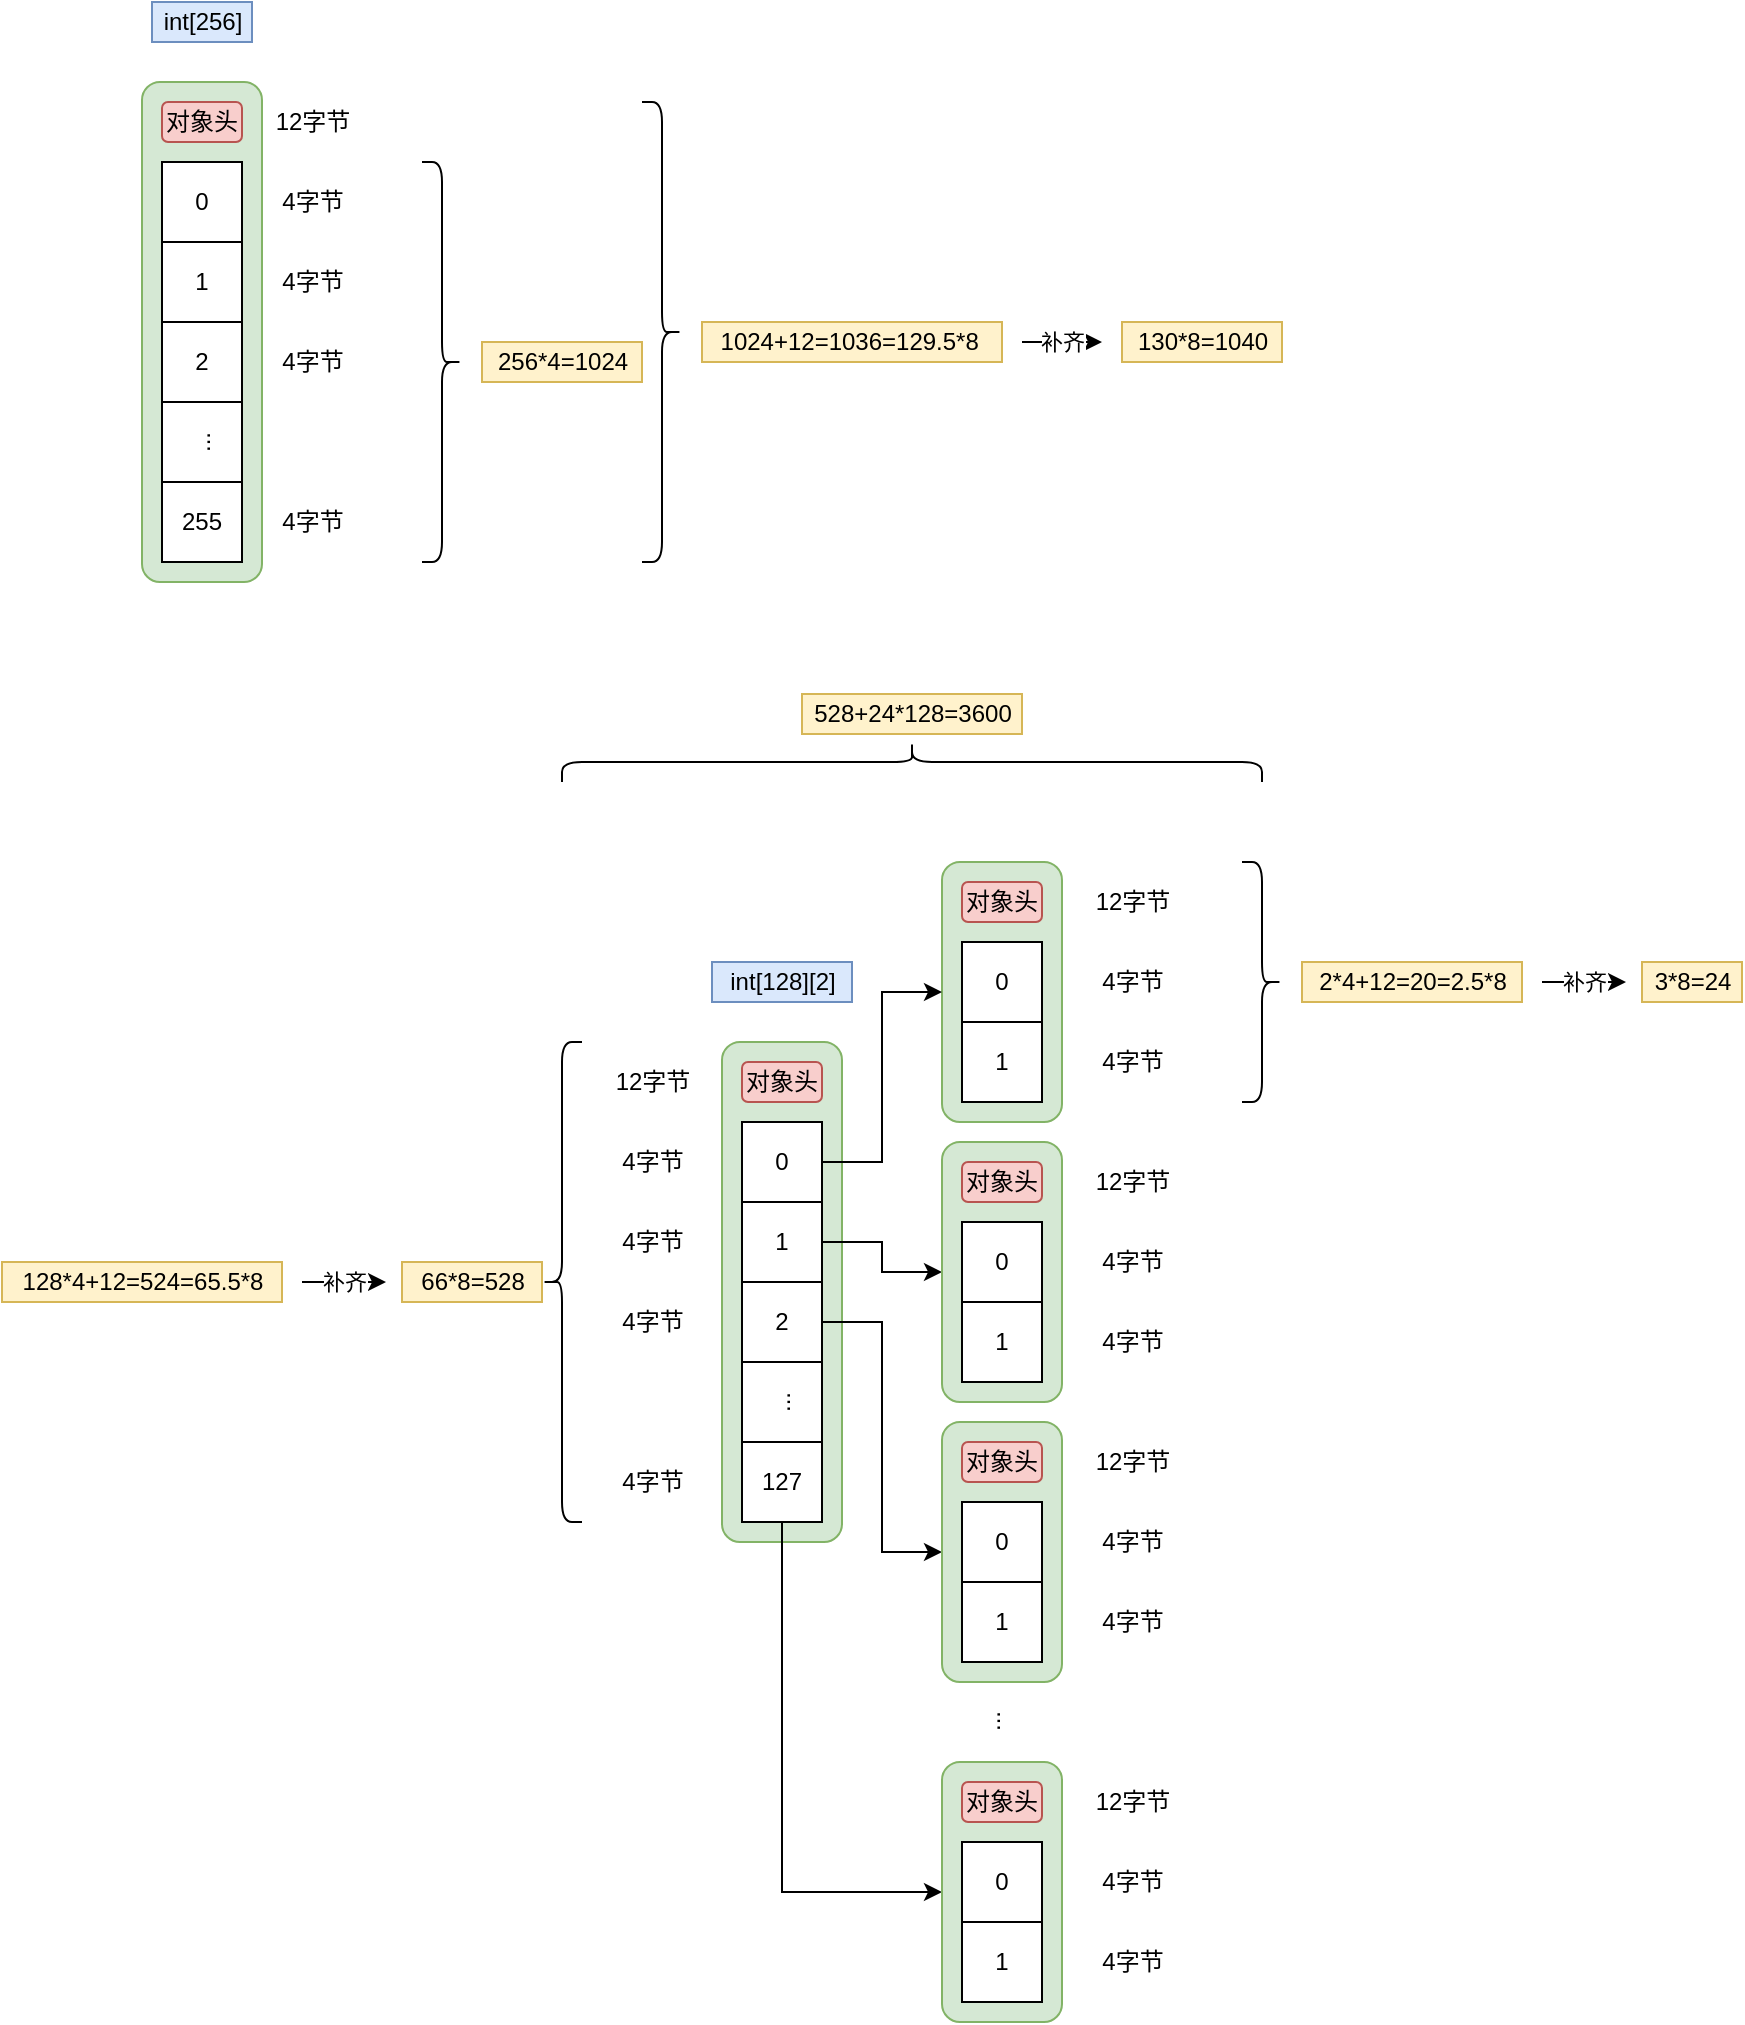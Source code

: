 <mxfile version="12.4.2" type="device" pages="1"><diagram id="VAgk1lUOX7kcCUPEpi-Y" name="第 1 页"><mxGraphModel dx="1106" dy="830" grid="1" gridSize="10" guides="1" tooltips="1" connect="1" arrows="1" fold="1" page="1" pageScale="1" pageWidth="827" pageHeight="1169" math="0" shadow="0"><root><mxCell id="0"/><mxCell id="1" parent="0"/><mxCell id="bIohRchDan4YB3w1OO5e-42" value="" style="rounded=1;whiteSpace=wrap;html=1;fillColor=#d5e8d4;strokeColor=#82b366;" parent="1" vertex="1"><mxGeometry x="510" y="560" width="60" height="130" as="geometry"/></mxCell><mxCell id="bIohRchDan4YB3w1OO5e-19" value="" style="rounded=1;whiteSpace=wrap;html=1;fillColor=#d5e8d4;strokeColor=#82b366;" parent="1" vertex="1"><mxGeometry x="110" y="170" width="60" height="250" as="geometry"/></mxCell><mxCell id="bIohRchDan4YB3w1OO5e-1" value="0" style="rounded=0;whiteSpace=wrap;html=1;" parent="1" vertex="1"><mxGeometry x="120" y="210" width="40" height="40" as="geometry"/></mxCell><mxCell id="bIohRchDan4YB3w1OO5e-2" value="1" style="rounded=0;whiteSpace=wrap;html=1;" parent="1" vertex="1"><mxGeometry x="120" y="250" width="40" height="40" as="geometry"/></mxCell><mxCell id="bIohRchDan4YB3w1OO5e-3" value="2" style="rounded=0;whiteSpace=wrap;html=1;" parent="1" vertex="1"><mxGeometry x="120" y="290" width="40" height="40" as="geometry"/></mxCell><mxCell id="bIohRchDan4YB3w1OO5e-4" value="..." style="rounded=0;whiteSpace=wrap;html=1;horizontal=0;" parent="1" vertex="1"><mxGeometry x="120" y="330" width="40" height="40" as="geometry"/></mxCell><mxCell id="bIohRchDan4YB3w1OO5e-5" value="255" style="rounded=0;whiteSpace=wrap;html=1;" parent="1" vertex="1"><mxGeometry x="120" y="370" width="40" height="40" as="geometry"/></mxCell><mxCell id="bIohRchDan4YB3w1OO5e-7" value="对象头" style="rounded=1;whiteSpace=wrap;html=1;fillColor=#f8cecc;strokeColor=#b85450;" parent="1" vertex="1"><mxGeometry x="120" y="180" width="40" height="20" as="geometry"/></mxCell><mxCell id="bIohRchDan4YB3w1OO5e-8" value="12字节" style="text;html=1;align=center;verticalAlign=middle;resizable=0;points=[];;autosize=1;" parent="1" vertex="1"><mxGeometry x="170" y="180" width="50" height="20" as="geometry"/></mxCell><mxCell id="bIohRchDan4YB3w1OO5e-9" value="int[256]" style="text;html=1;align=center;verticalAlign=middle;resizable=0;points=[];;autosize=1;fillColor=#dae8fc;strokeColor=#6c8ebf;" parent="1" vertex="1"><mxGeometry x="115" y="130" width="50" height="20" as="geometry"/></mxCell><mxCell id="bIohRchDan4YB3w1OO5e-10" value="4字节" style="text;html=1;align=center;verticalAlign=middle;resizable=0;points=[];;autosize=1;" parent="1" vertex="1"><mxGeometry x="170" y="220" width="50" height="20" as="geometry"/></mxCell><mxCell id="bIohRchDan4YB3w1OO5e-11" value="4字节" style="text;html=1;align=center;verticalAlign=middle;resizable=0;points=[];;autosize=1;" parent="1" vertex="1"><mxGeometry x="170" y="260" width="50" height="20" as="geometry"/></mxCell><mxCell id="bIohRchDan4YB3w1OO5e-12" value="4字节" style="text;html=1;align=center;verticalAlign=middle;resizable=0;points=[];;autosize=1;" parent="1" vertex="1"><mxGeometry x="170" y="300" width="50" height="20" as="geometry"/></mxCell><mxCell id="bIohRchDan4YB3w1OO5e-13" value="4字节" style="text;html=1;align=center;verticalAlign=middle;resizable=0;points=[];;autosize=1;" parent="1" vertex="1"><mxGeometry x="170" y="380" width="50" height="20" as="geometry"/></mxCell><mxCell id="bIohRchDan4YB3w1OO5e-15" value="" style="shape=curlyBracket;whiteSpace=wrap;html=1;rounded=1;direction=west;" parent="1" vertex="1"><mxGeometry x="250" y="210" width="20" height="200" as="geometry"/></mxCell><mxCell id="bIohRchDan4YB3w1OO5e-18" value="256*4=1024" style="text;html=1;align=center;verticalAlign=middle;resizable=0;points=[];;autosize=1;fillColor=#fff2cc;strokeColor=#d6b656;" parent="1" vertex="1"><mxGeometry x="280" y="300" width="80" height="20" as="geometry"/></mxCell><mxCell id="bIohRchDan4YB3w1OO5e-23" value="" style="shape=curlyBracket;whiteSpace=wrap;html=1;rounded=1;direction=west;" parent="1" vertex="1"><mxGeometry x="360" y="180" width="20" height="230" as="geometry"/></mxCell><mxCell id="bIohRchDan4YB3w1OO5e-24" value="1024+12=1036=129.5*8&amp;nbsp;" style="text;html=1;align=center;verticalAlign=middle;resizable=0;points=[];;autosize=1;fillColor=#fff2cc;strokeColor=#d6b656;" parent="1" vertex="1"><mxGeometry x="390" y="290" width="150" height="20" as="geometry"/></mxCell><mxCell id="bIohRchDan4YB3w1OO5e-25" value="130*8=1040" style="text;html=1;align=center;verticalAlign=middle;resizable=0;points=[];;autosize=1;fillColor=#fff2cc;strokeColor=#d6b656;" parent="1" vertex="1"><mxGeometry x="600" y="290" width="80" height="20" as="geometry"/></mxCell><mxCell id="bIohRchDan4YB3w1OO5e-26" value="补齐" style="endArrow=classic;html=1;" parent="1" edge="1"><mxGeometry width="50" height="50" relative="1" as="geometry"><mxPoint x="550" y="300" as="sourcePoint"/><mxPoint x="590" y="300" as="targetPoint"/></mxGeometry></mxCell><mxCell id="bIohRchDan4YB3w1OO5e-27" value="int[128][2]" style="text;html=1;align=center;verticalAlign=middle;resizable=0;points=[];;autosize=1;fillColor=#dae8fc;strokeColor=#6c8ebf;" parent="1" vertex="1"><mxGeometry x="395" y="610" width="70" height="20" as="geometry"/></mxCell><mxCell id="bIohRchDan4YB3w1OO5e-28" value="" style="rounded=1;whiteSpace=wrap;html=1;fillColor=#d5e8d4;strokeColor=#82b366;" parent="1" vertex="1"><mxGeometry x="400" y="650" width="60" height="250" as="geometry"/></mxCell><mxCell id="bIohRchDan4YB3w1OO5e-71" style="edgeStyle=orthogonalEdgeStyle;rounded=0;orthogonalLoop=1;jettySize=auto;html=1;entryX=0;entryY=0.5;entryDx=0;entryDy=0;" parent="1" source="bIohRchDan4YB3w1OO5e-29" target="bIohRchDan4YB3w1OO5e-42" edge="1"><mxGeometry relative="1" as="geometry"/></mxCell><mxCell id="bIohRchDan4YB3w1OO5e-29" value="0" style="rounded=0;whiteSpace=wrap;html=1;" parent="1" vertex="1"><mxGeometry x="410" y="690" width="40" height="40" as="geometry"/></mxCell><mxCell id="bIohRchDan4YB3w1OO5e-69" style="edgeStyle=orthogonalEdgeStyle;rounded=0;orthogonalLoop=1;jettySize=auto;html=1;" parent="1" source="bIohRchDan4YB3w1OO5e-30" target="bIohRchDan4YB3w1OO5e-48" edge="1"><mxGeometry relative="1" as="geometry"/></mxCell><mxCell id="bIohRchDan4YB3w1OO5e-30" value="1" style="rounded=0;whiteSpace=wrap;html=1;" parent="1" vertex="1"><mxGeometry x="410" y="730" width="40" height="40" as="geometry"/></mxCell><mxCell id="bIohRchDan4YB3w1OO5e-70" style="edgeStyle=orthogonalEdgeStyle;rounded=0;orthogonalLoop=1;jettySize=auto;html=1;entryX=0;entryY=0.5;entryDx=0;entryDy=0;" parent="1" source="bIohRchDan4YB3w1OO5e-31" target="bIohRchDan4YB3w1OO5e-55" edge="1"><mxGeometry relative="1" as="geometry"/></mxCell><mxCell id="bIohRchDan4YB3w1OO5e-31" value="2" style="rounded=0;whiteSpace=wrap;html=1;" parent="1" vertex="1"><mxGeometry x="410" y="770" width="40" height="40" as="geometry"/></mxCell><mxCell id="bIohRchDan4YB3w1OO5e-32" value="..." style="rounded=0;whiteSpace=wrap;html=1;horizontal=0;" parent="1" vertex="1"><mxGeometry x="410" y="810" width="40" height="40" as="geometry"/></mxCell><mxCell id="bIohRchDan4YB3w1OO5e-72" style="edgeStyle=orthogonalEdgeStyle;rounded=0;orthogonalLoop=1;jettySize=auto;html=1;entryX=0;entryY=0.5;entryDx=0;entryDy=0;" parent="1" source="bIohRchDan4YB3w1OO5e-33" target="bIohRchDan4YB3w1OO5e-62" edge="1"><mxGeometry relative="1" as="geometry"><Array as="points"><mxPoint x="430" y="1075"/></Array></mxGeometry></mxCell><mxCell id="bIohRchDan4YB3w1OO5e-33" value="127" style="rounded=0;whiteSpace=wrap;html=1;" parent="1" vertex="1"><mxGeometry x="410" y="850" width="40" height="40" as="geometry"/></mxCell><mxCell id="bIohRchDan4YB3w1OO5e-34" value="对象头" style="rounded=1;whiteSpace=wrap;html=1;fillColor=#f8cecc;strokeColor=#b85450;" parent="1" vertex="1"><mxGeometry x="410" y="660" width="40" height="20" as="geometry"/></mxCell><mxCell id="bIohRchDan4YB3w1OO5e-35" value="12字节" style="text;html=1;align=center;verticalAlign=middle;resizable=0;points=[];;autosize=1;" parent="1" vertex="1"><mxGeometry x="340" y="660" width="50" height="20" as="geometry"/></mxCell><mxCell id="bIohRchDan4YB3w1OO5e-36" value="4字节" style="text;html=1;align=center;verticalAlign=middle;resizable=0;points=[];;autosize=1;" parent="1" vertex="1"><mxGeometry x="340" y="700" width="50" height="20" as="geometry"/></mxCell><mxCell id="bIohRchDan4YB3w1OO5e-37" value="4字节" style="text;html=1;align=center;verticalAlign=middle;resizable=0;points=[];;autosize=1;" parent="1" vertex="1"><mxGeometry x="340" y="740" width="50" height="20" as="geometry"/></mxCell><mxCell id="bIohRchDan4YB3w1OO5e-38" value="4字节" style="text;html=1;align=center;verticalAlign=middle;resizable=0;points=[];;autosize=1;" parent="1" vertex="1"><mxGeometry x="340" y="780" width="50" height="20" as="geometry"/></mxCell><mxCell id="bIohRchDan4YB3w1OO5e-39" value="4字节" style="text;html=1;align=center;verticalAlign=middle;resizable=0;points=[];;autosize=1;" parent="1" vertex="1"><mxGeometry x="340" y="860" width="50" height="20" as="geometry"/></mxCell><mxCell id="bIohRchDan4YB3w1OO5e-40" value="0" style="rounded=0;whiteSpace=wrap;html=1;" parent="1" vertex="1"><mxGeometry x="520" y="600" width="40" height="40" as="geometry"/></mxCell><mxCell id="bIohRchDan4YB3w1OO5e-41" value="1" style="rounded=0;whiteSpace=wrap;html=1;" parent="1" vertex="1"><mxGeometry x="520" y="640" width="40" height="40" as="geometry"/></mxCell><mxCell id="bIohRchDan4YB3w1OO5e-44" value="对象头" style="rounded=1;whiteSpace=wrap;html=1;fillColor=#f8cecc;strokeColor=#b85450;" parent="1" vertex="1"><mxGeometry x="520" y="570" width="40" height="20" as="geometry"/></mxCell><mxCell id="bIohRchDan4YB3w1OO5e-45" value="12字节" style="text;html=1;align=center;verticalAlign=middle;resizable=0;points=[];;autosize=1;" parent="1" vertex="1"><mxGeometry x="580" y="570" width="50" height="20" as="geometry"/></mxCell><mxCell id="bIohRchDan4YB3w1OO5e-46" value="4字节" style="text;html=1;align=center;verticalAlign=middle;resizable=0;points=[];;autosize=1;" parent="1" vertex="1"><mxGeometry x="580" y="610" width="50" height="20" as="geometry"/></mxCell><mxCell id="bIohRchDan4YB3w1OO5e-47" value="4字节" style="text;html=1;align=center;verticalAlign=middle;resizable=0;points=[];;autosize=1;" parent="1" vertex="1"><mxGeometry x="580" y="650" width="50" height="20" as="geometry"/></mxCell><mxCell id="bIohRchDan4YB3w1OO5e-48" value="" style="rounded=1;whiteSpace=wrap;html=1;fillColor=#d5e8d4;strokeColor=#82b366;" parent="1" vertex="1"><mxGeometry x="510" y="700" width="60" height="130" as="geometry"/></mxCell><mxCell id="bIohRchDan4YB3w1OO5e-49" value="0" style="rounded=0;whiteSpace=wrap;html=1;" parent="1" vertex="1"><mxGeometry x="520" y="740" width="40" height="40" as="geometry"/></mxCell><mxCell id="bIohRchDan4YB3w1OO5e-50" value="1" style="rounded=0;whiteSpace=wrap;html=1;" parent="1" vertex="1"><mxGeometry x="520" y="780" width="40" height="40" as="geometry"/></mxCell><mxCell id="bIohRchDan4YB3w1OO5e-51" value="对象头" style="rounded=1;whiteSpace=wrap;html=1;fillColor=#f8cecc;strokeColor=#b85450;" parent="1" vertex="1"><mxGeometry x="520" y="710" width="40" height="20" as="geometry"/></mxCell><mxCell id="bIohRchDan4YB3w1OO5e-52" value="12字节" style="text;html=1;align=center;verticalAlign=middle;resizable=0;points=[];;autosize=1;" parent="1" vertex="1"><mxGeometry x="580" y="710" width="50" height="20" as="geometry"/></mxCell><mxCell id="bIohRchDan4YB3w1OO5e-53" value="4字节" style="text;html=1;align=center;verticalAlign=middle;resizable=0;points=[];;autosize=1;" parent="1" vertex="1"><mxGeometry x="580" y="750" width="50" height="20" as="geometry"/></mxCell><mxCell id="bIohRchDan4YB3w1OO5e-54" value="4字节" style="text;html=1;align=center;verticalAlign=middle;resizable=0;points=[];;autosize=1;" parent="1" vertex="1"><mxGeometry x="580" y="790" width="50" height="20" as="geometry"/></mxCell><mxCell id="bIohRchDan4YB3w1OO5e-55" value="" style="rounded=1;whiteSpace=wrap;html=1;fillColor=#d5e8d4;strokeColor=#82b366;" parent="1" vertex="1"><mxGeometry x="510" y="840" width="60" height="130" as="geometry"/></mxCell><mxCell id="bIohRchDan4YB3w1OO5e-56" value="0" style="rounded=0;whiteSpace=wrap;html=1;" parent="1" vertex="1"><mxGeometry x="520" y="880" width="40" height="40" as="geometry"/></mxCell><mxCell id="bIohRchDan4YB3w1OO5e-57" value="1" style="rounded=0;whiteSpace=wrap;html=1;" parent="1" vertex="1"><mxGeometry x="520" y="920" width="40" height="40" as="geometry"/></mxCell><mxCell id="bIohRchDan4YB3w1OO5e-58" value="对象头" style="rounded=1;whiteSpace=wrap;html=1;fillColor=#f8cecc;strokeColor=#b85450;" parent="1" vertex="1"><mxGeometry x="520" y="850" width="40" height="20" as="geometry"/></mxCell><mxCell id="bIohRchDan4YB3w1OO5e-59" value="12字节" style="text;html=1;align=center;verticalAlign=middle;resizable=0;points=[];;autosize=1;" parent="1" vertex="1"><mxGeometry x="580" y="850" width="50" height="20" as="geometry"/></mxCell><mxCell id="bIohRchDan4YB3w1OO5e-60" value="4字节" style="text;html=1;align=center;verticalAlign=middle;resizable=0;points=[];;autosize=1;" parent="1" vertex="1"><mxGeometry x="580" y="890" width="50" height="20" as="geometry"/></mxCell><mxCell id="bIohRchDan4YB3w1OO5e-61" value="4字节" style="text;html=1;align=center;verticalAlign=middle;resizable=0;points=[];;autosize=1;" parent="1" vertex="1"><mxGeometry x="580" y="930" width="50" height="20" as="geometry"/></mxCell><mxCell id="bIohRchDan4YB3w1OO5e-62" value="" style="rounded=1;whiteSpace=wrap;html=1;fillColor=#d5e8d4;strokeColor=#82b366;" parent="1" vertex="1"><mxGeometry x="510" y="1010" width="60" height="130" as="geometry"/></mxCell><mxCell id="bIohRchDan4YB3w1OO5e-63" value="0" style="rounded=0;whiteSpace=wrap;html=1;" parent="1" vertex="1"><mxGeometry x="520" y="1050" width="40" height="40" as="geometry"/></mxCell><mxCell id="bIohRchDan4YB3w1OO5e-64" value="1" style="rounded=0;whiteSpace=wrap;html=1;" parent="1" vertex="1"><mxGeometry x="520" y="1090" width="40" height="40" as="geometry"/></mxCell><mxCell id="bIohRchDan4YB3w1OO5e-65" value="对象头" style="rounded=1;whiteSpace=wrap;html=1;fillColor=#f8cecc;strokeColor=#b85450;" parent="1" vertex="1"><mxGeometry x="520" y="1020" width="40" height="20" as="geometry"/></mxCell><mxCell id="bIohRchDan4YB3w1OO5e-66" value="12字节" style="text;html=1;align=center;verticalAlign=middle;resizable=0;points=[];;autosize=1;" parent="1" vertex="1"><mxGeometry x="580" y="1020" width="50" height="20" as="geometry"/></mxCell><mxCell id="bIohRchDan4YB3w1OO5e-67" value="4字节" style="text;html=1;align=center;verticalAlign=middle;resizable=0;points=[];;autosize=1;" parent="1" vertex="1"><mxGeometry x="580" y="1060" width="50" height="20" as="geometry"/></mxCell><mxCell id="bIohRchDan4YB3w1OO5e-68" value="4字节" style="text;html=1;align=center;verticalAlign=middle;resizable=0;points=[];;autosize=1;" parent="1" vertex="1"><mxGeometry x="580" y="1100" width="50" height="20" as="geometry"/></mxCell><mxCell id="bIohRchDan4YB3w1OO5e-73" value="" style="shape=curlyBracket;whiteSpace=wrap;html=1;rounded=1;" parent="1" vertex="1"><mxGeometry x="310" y="650" width="20" height="240" as="geometry"/></mxCell><mxCell id="bIohRchDan4YB3w1OO5e-74" value="128*4+12=524=65.5*8" style="text;html=1;align=center;verticalAlign=middle;resizable=0;points=[];;autosize=1;fillColor=#fff2cc;strokeColor=#d6b656;" parent="1" vertex="1"><mxGeometry x="40" y="760" width="140" height="20" as="geometry"/></mxCell><mxCell id="bIohRchDan4YB3w1OO5e-75" value="补齐" style="endArrow=classic;html=1;exitX=1.025;exitY=0.5;exitDx=0;exitDy=0;exitPerimeter=0;" parent="1" edge="1"><mxGeometry width="50" height="50" relative="1" as="geometry"><mxPoint x="190" y="770" as="sourcePoint"/><mxPoint x="232" y="770" as="targetPoint"/></mxGeometry></mxCell><mxCell id="bIohRchDan4YB3w1OO5e-76" value="66*8=528" style="text;html=1;align=center;verticalAlign=middle;resizable=0;points=[];;autosize=1;fillColor=#fff2cc;strokeColor=#d6b656;" parent="1" vertex="1"><mxGeometry x="240" y="760" width="70" height="20" as="geometry"/></mxCell><mxCell id="bIohRchDan4YB3w1OO5e-77" value="" style="shape=curlyBracket;whiteSpace=wrap;html=1;rounded=1;direction=west;" parent="1" vertex="1"><mxGeometry x="660" y="560" width="20" height="120" as="geometry"/></mxCell><mxCell id="bIohRchDan4YB3w1OO5e-78" value="2*4+12=20=2.5*8" style="text;html=1;align=center;verticalAlign=middle;resizable=0;points=[];;autosize=1;fillColor=#fff2cc;strokeColor=#d6b656;" parent="1" vertex="1"><mxGeometry x="690" y="610" width="110" height="20" as="geometry"/></mxCell><mxCell id="bIohRchDan4YB3w1OO5e-79" value="补齐" style="endArrow=classic;html=1;exitX=1.025;exitY=0.5;exitDx=0;exitDy=0;exitPerimeter=0;" parent="1" edge="1"><mxGeometry width="50" height="50" relative="1" as="geometry"><mxPoint x="810" y="620" as="sourcePoint"/><mxPoint x="852" y="620" as="targetPoint"/></mxGeometry></mxCell><mxCell id="bIohRchDan4YB3w1OO5e-80" value="3*8=24" style="text;html=1;align=center;verticalAlign=middle;resizable=0;points=[];;autosize=1;fillColor=#fff2cc;strokeColor=#d6b656;" parent="1" vertex="1"><mxGeometry x="860" y="610" width="50" height="20" as="geometry"/></mxCell><mxCell id="bIohRchDan4YB3w1OO5e-81" value="" style="shape=curlyBracket;whiteSpace=wrap;html=1;rounded=1;direction=south;" parent="1" vertex="1"><mxGeometry x="320" y="500" width="350" height="20" as="geometry"/></mxCell><mxCell id="bIohRchDan4YB3w1OO5e-82" value="528+24*128=3600" style="text;html=1;align=center;verticalAlign=middle;resizable=0;points=[];;autosize=1;fillColor=#fff2cc;strokeColor=#d6b656;" parent="1" vertex="1"><mxGeometry x="440" y="476" width="110" height="20" as="geometry"/></mxCell><mxCell id="bIohRchDan4YB3w1OO5e-84" value="..." style="text;html=1;align=center;verticalAlign=middle;resizable=0;points=[];;autosize=1;horizontal=0;" parent="1" vertex="1"><mxGeometry x="520" y="980" width="30" height="20" as="geometry"/></mxCell></root></mxGraphModel></diagram></mxfile>